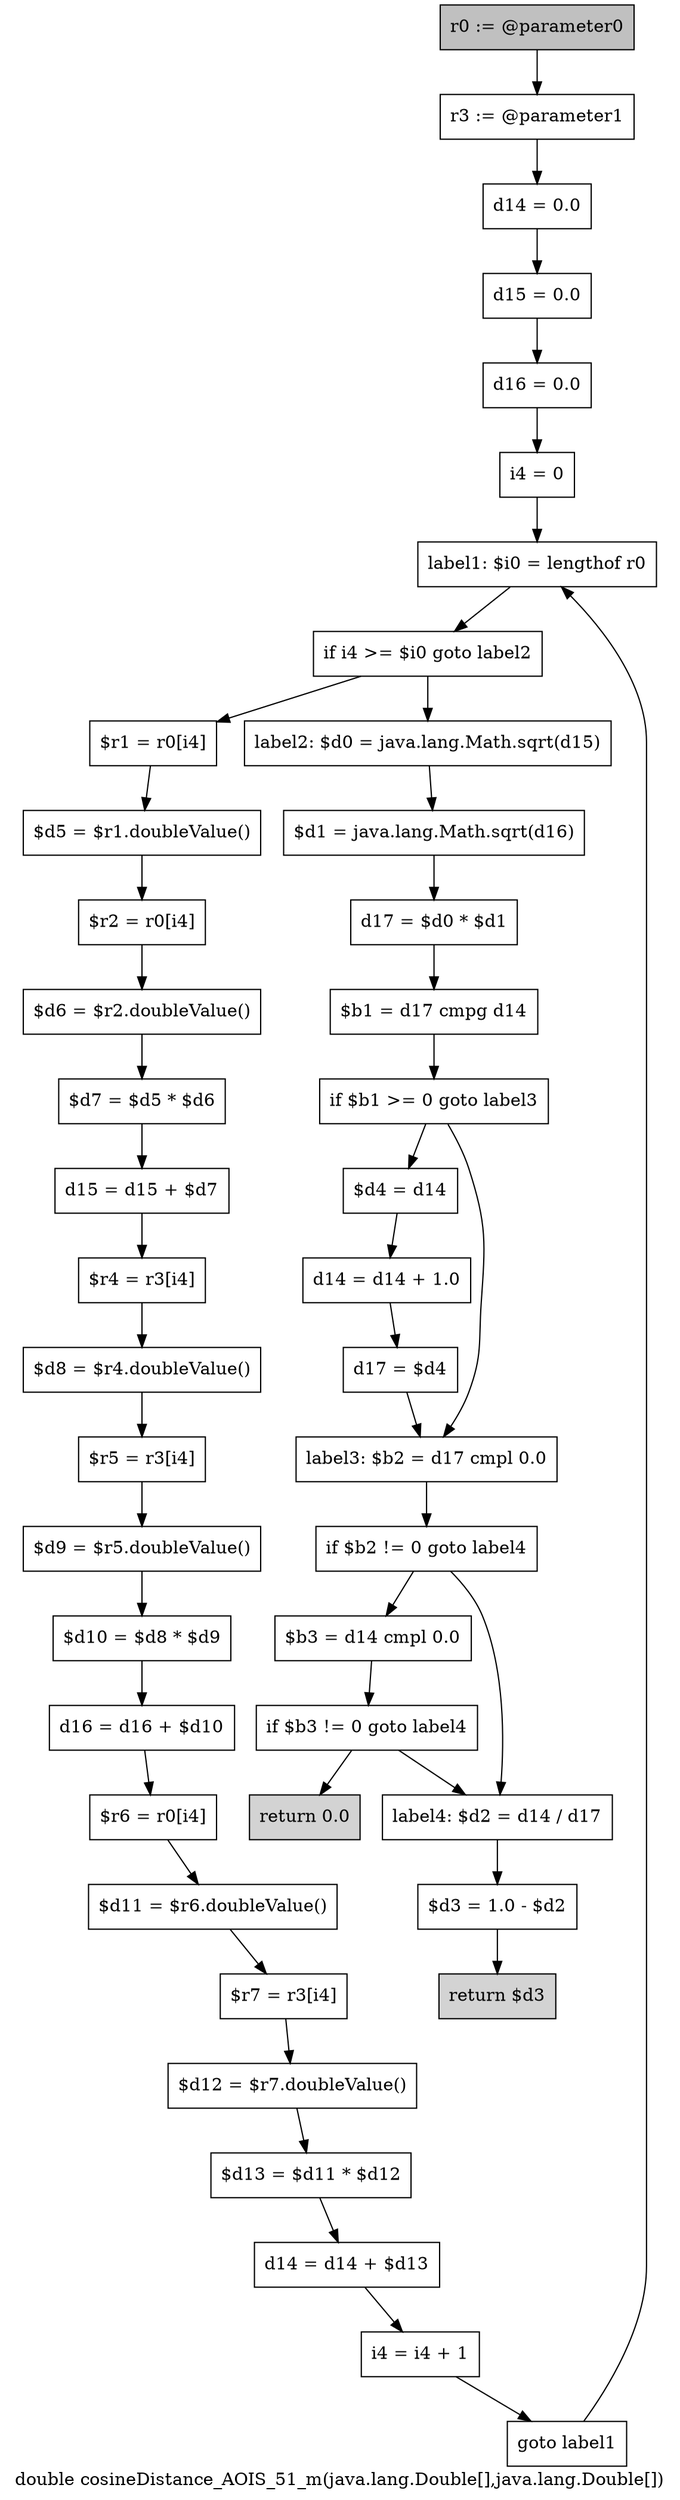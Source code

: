 digraph "double cosineDistance_AOIS_51_m(java.lang.Double[],java.lang.Double[])" {
    label="double cosineDistance_AOIS_51_m(java.lang.Double[],java.lang.Double[])";
    node [shape=box];
    "0" [style=filled,fillcolor=gray,label="r0 := @parameter0",];
    "1" [label="r3 := @parameter1",];
    "0"->"1";
    "2" [label="d14 = 0.0",];
    "1"->"2";
    "3" [label="d15 = 0.0",];
    "2"->"3";
    "4" [label="d16 = 0.0",];
    "3"->"4";
    "5" [label="i4 = 0",];
    "4"->"5";
    "6" [label="label1: $i0 = lengthof r0",];
    "5"->"6";
    "7" [label="if i4 >= $i0 goto label2",];
    "6"->"7";
    "8" [label="$r1 = r0[i4]",];
    "7"->"8";
    "28" [label="label2: $d0 = java.lang.Math.sqrt(d15)",];
    "7"->"28";
    "9" [label="$d5 = $r1.doubleValue()",];
    "8"->"9";
    "10" [label="$r2 = r0[i4]",];
    "9"->"10";
    "11" [label="$d6 = $r2.doubleValue()",];
    "10"->"11";
    "12" [label="$d7 = $d5 * $d6",];
    "11"->"12";
    "13" [label="d15 = d15 + $d7",];
    "12"->"13";
    "14" [label="$r4 = r3[i4]",];
    "13"->"14";
    "15" [label="$d8 = $r4.doubleValue()",];
    "14"->"15";
    "16" [label="$r5 = r3[i4]",];
    "15"->"16";
    "17" [label="$d9 = $r5.doubleValue()",];
    "16"->"17";
    "18" [label="$d10 = $d8 * $d9",];
    "17"->"18";
    "19" [label="d16 = d16 + $d10",];
    "18"->"19";
    "20" [label="$r6 = r0[i4]",];
    "19"->"20";
    "21" [label="$d11 = $r6.doubleValue()",];
    "20"->"21";
    "22" [label="$r7 = r3[i4]",];
    "21"->"22";
    "23" [label="$d12 = $r7.doubleValue()",];
    "22"->"23";
    "24" [label="$d13 = $d11 * $d12",];
    "23"->"24";
    "25" [label="d14 = d14 + $d13",];
    "24"->"25";
    "26" [label="i4 = i4 + 1",];
    "25"->"26";
    "27" [label="goto label1",];
    "26"->"27";
    "27"->"6";
    "29" [label="$d1 = java.lang.Math.sqrt(d16)",];
    "28"->"29";
    "30" [label="d17 = $d0 * $d1",];
    "29"->"30";
    "31" [label="$b1 = d17 cmpg d14",];
    "30"->"31";
    "32" [label="if $b1 >= 0 goto label3",];
    "31"->"32";
    "33" [label="$d4 = d14",];
    "32"->"33";
    "36" [label="label3: $b2 = d17 cmpl 0.0",];
    "32"->"36";
    "34" [label="d14 = d14 + 1.0",];
    "33"->"34";
    "35" [label="d17 = $d4",];
    "34"->"35";
    "35"->"36";
    "37" [label="if $b2 != 0 goto label4",];
    "36"->"37";
    "38" [label="$b3 = d14 cmpl 0.0",];
    "37"->"38";
    "41" [label="label4: $d2 = d14 / d17",];
    "37"->"41";
    "39" [label="if $b3 != 0 goto label4",];
    "38"->"39";
    "40" [style=filled,fillcolor=lightgray,label="return 0.0",];
    "39"->"40";
    "39"->"41";
    "42" [label="$d3 = 1.0 - $d2",];
    "41"->"42";
    "43" [style=filled,fillcolor=lightgray,label="return $d3",];
    "42"->"43";
}
